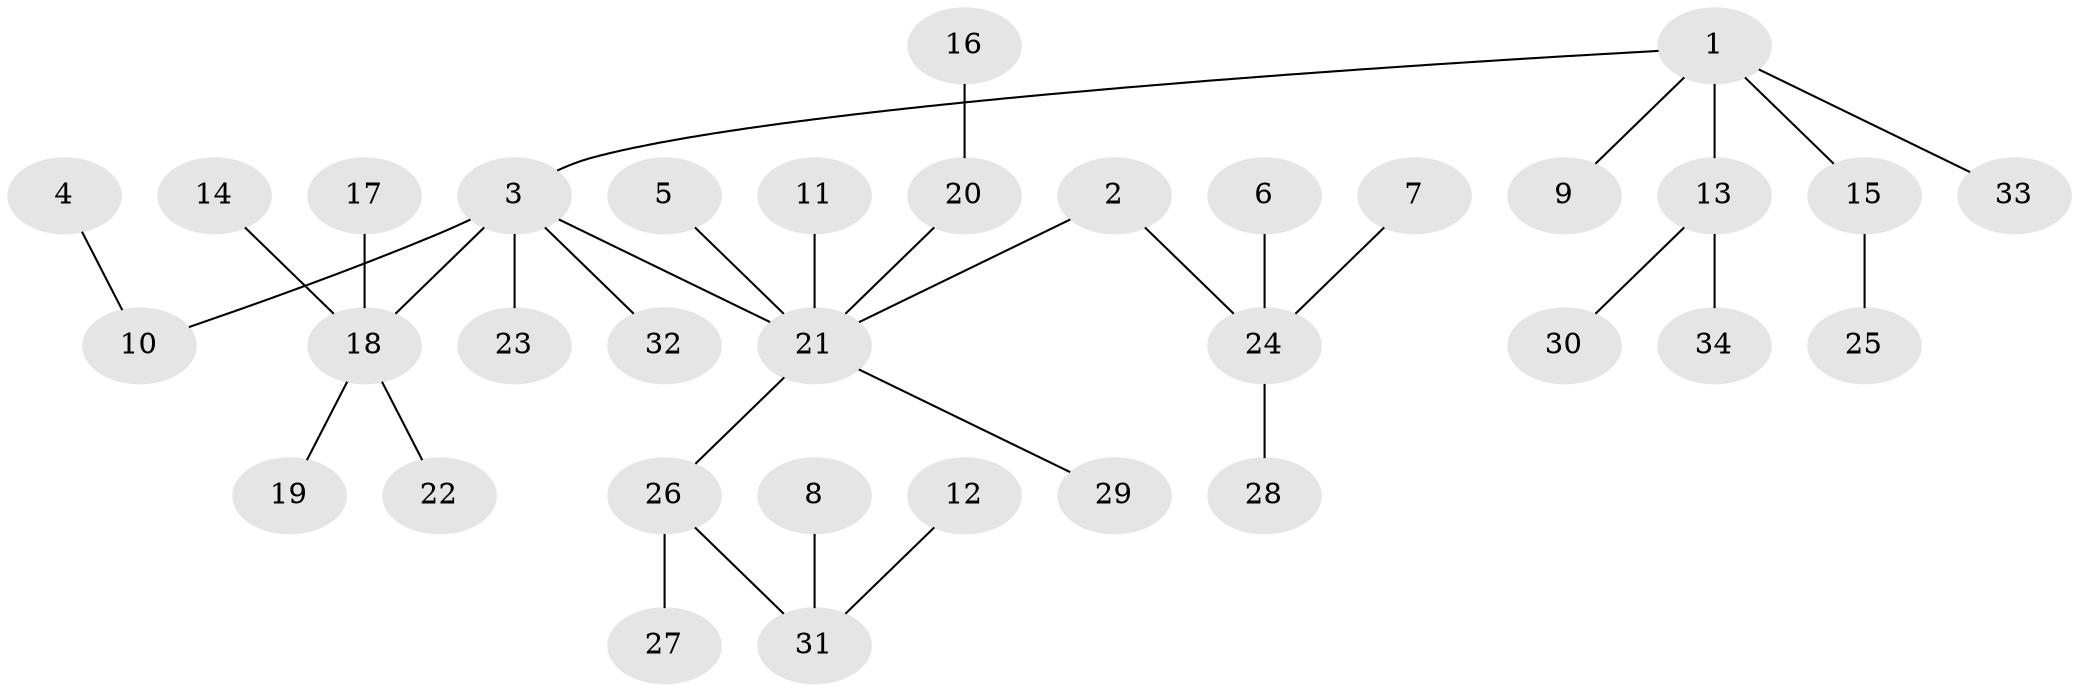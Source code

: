 // original degree distribution, {4: 0.07462686567164178, 6: 0.029850746268656716, 3: 0.1044776119402985, 8: 0.014925373134328358, 2: 0.22388059701492538, 1: 0.5373134328358209, 5: 0.014925373134328358}
// Generated by graph-tools (version 1.1) at 2025/50/03/09/25 03:50:22]
// undirected, 34 vertices, 33 edges
graph export_dot {
graph [start="1"]
  node [color=gray90,style=filled];
  1;
  2;
  3;
  4;
  5;
  6;
  7;
  8;
  9;
  10;
  11;
  12;
  13;
  14;
  15;
  16;
  17;
  18;
  19;
  20;
  21;
  22;
  23;
  24;
  25;
  26;
  27;
  28;
  29;
  30;
  31;
  32;
  33;
  34;
  1 -- 3 [weight=1.0];
  1 -- 9 [weight=1.0];
  1 -- 13 [weight=1.0];
  1 -- 15 [weight=1.0];
  1 -- 33 [weight=1.0];
  2 -- 21 [weight=1.0];
  2 -- 24 [weight=1.0];
  3 -- 10 [weight=1.0];
  3 -- 18 [weight=1.0];
  3 -- 21 [weight=1.0];
  3 -- 23 [weight=1.0];
  3 -- 32 [weight=1.0];
  4 -- 10 [weight=1.0];
  5 -- 21 [weight=1.0];
  6 -- 24 [weight=1.0];
  7 -- 24 [weight=1.0];
  8 -- 31 [weight=1.0];
  11 -- 21 [weight=1.0];
  12 -- 31 [weight=1.0];
  13 -- 30 [weight=1.0];
  13 -- 34 [weight=1.0];
  14 -- 18 [weight=1.0];
  15 -- 25 [weight=1.0];
  16 -- 20 [weight=1.0];
  17 -- 18 [weight=1.0];
  18 -- 19 [weight=1.0];
  18 -- 22 [weight=1.0];
  20 -- 21 [weight=1.0];
  21 -- 26 [weight=1.0];
  21 -- 29 [weight=1.0];
  24 -- 28 [weight=1.0];
  26 -- 27 [weight=1.0];
  26 -- 31 [weight=1.0];
}
